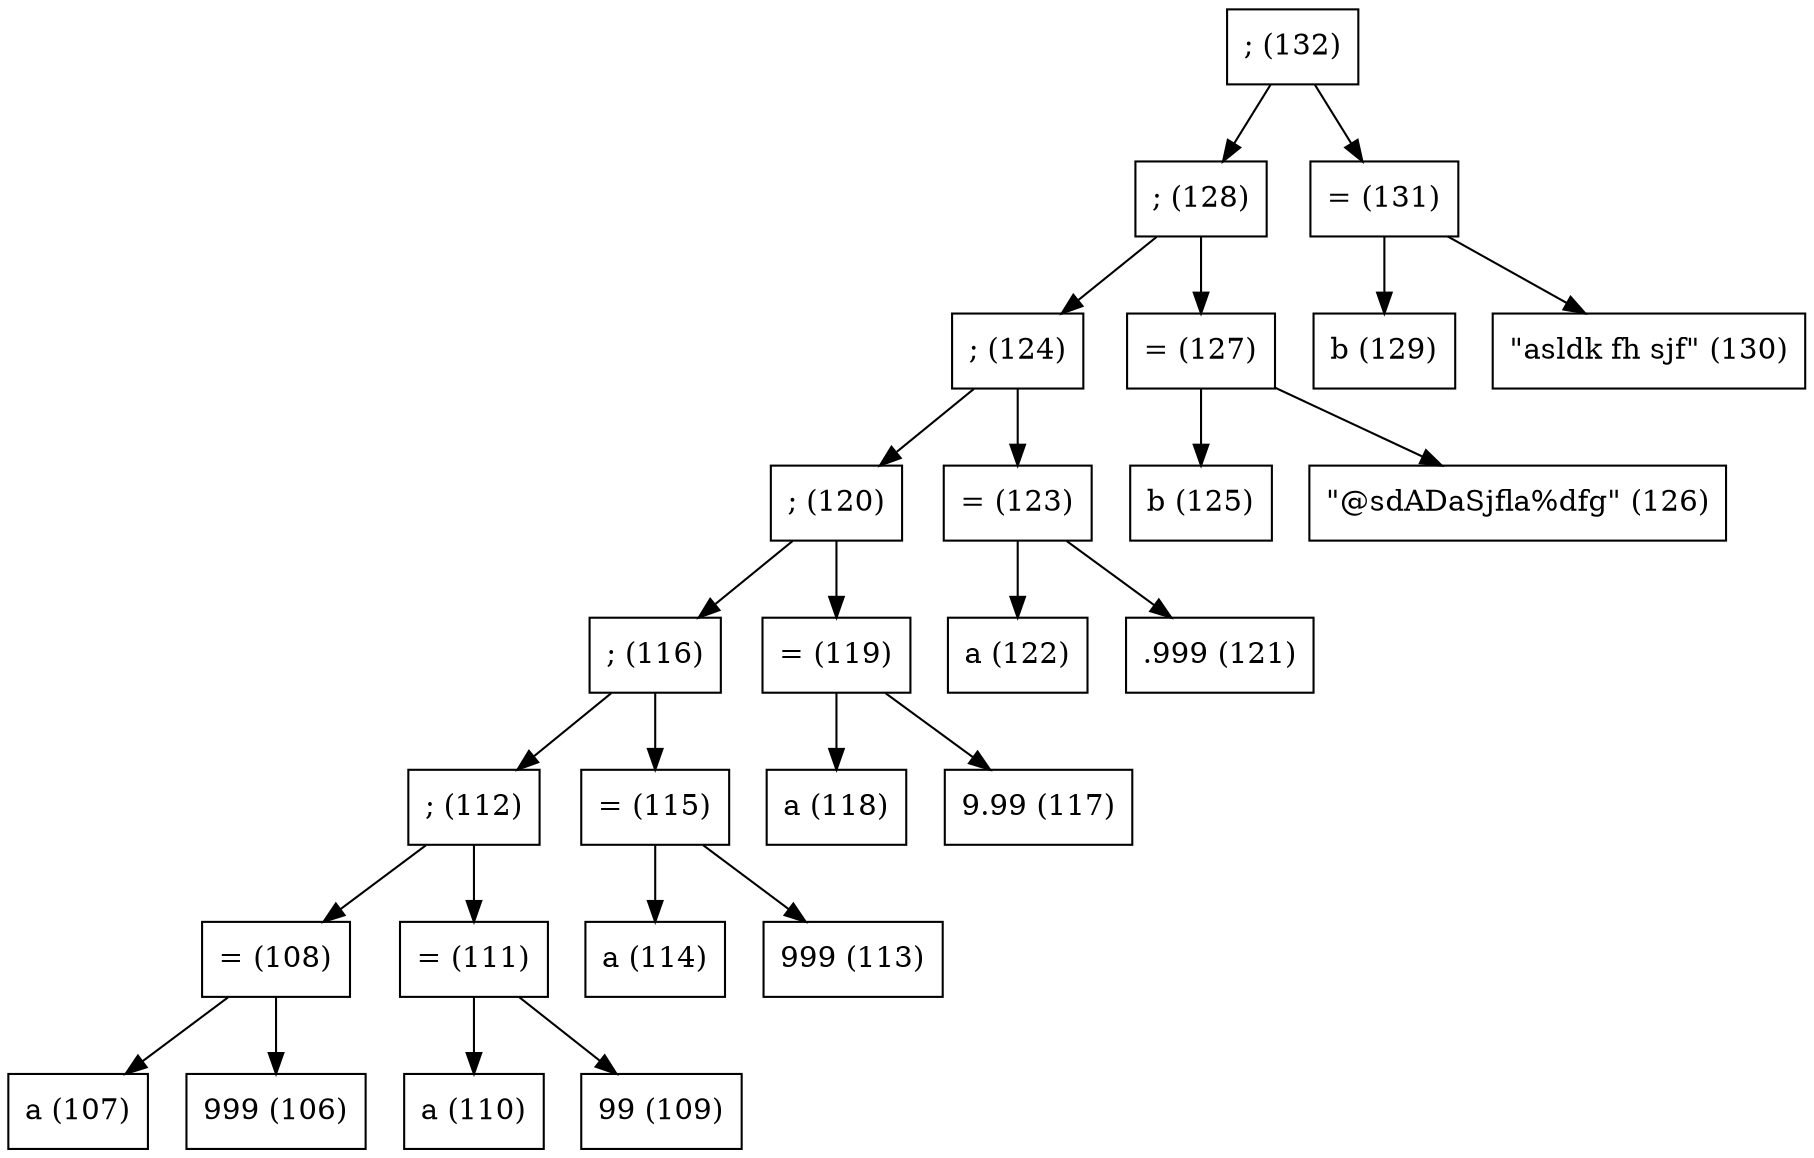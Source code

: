 digraph AST {
    node [shape=record];
    n132 [label="; (132)"];
    n132 -> n128;
    n128 [label="; (128)"];
    n128 -> n124;
    n124 [label="; (124)"];
    n124 -> n120;
    n120 [label="; (120)"];
    n120 -> n116;
    n116 [label="; (116)"];
    n116 -> n112;
    n112 [label="; (112)"];
    n112 -> n108;
    n108 [label="= (108)"];
    n108 -> n107;
    n107 [label="a (107)"];
    n108 -> n106;
    n106 [label="999 (106)"];
    n112 -> n111;
    n111 [label="= (111)"];
    n111 -> n110;
    n110 [label="a (110)"];
    n111 -> n109;
    n109 [label="99 (109)"];
    n116 -> n115;
    n115 [label="= (115)"];
    n115 -> n114;
    n114 [label="a (114)"];
    n115 -> n113;
    n113 [label="999 (113)"];
    n120 -> n119;
    n119 [label="= (119)"];
    n119 -> n118;
    n118 [label="a (118)"];
    n119 -> n117;
    n117 [label="9.99 (117)"];
    n124 -> n123;
    n123 [label="= (123)"];
    n123 -> n122;
    n122 [label="a (122)"];
    n123 -> n121;
    n121 [label=".999 (121)"];
    n128 -> n127;
    n127 [label="= (127)"];
    n127 -> n125;
    n125 [label="b (125)"];
    n127 -> n126;
    n126 [label="\"@sdADaSjfla%dfg\" (126)"];
    n132 -> n131;
    n131 [label="= (131)"];
    n131 -> n129;
    n129 [label="b (129)"];
    n131 -> n130;
    n130 [label="\"asldk  fh sjf\" (130)"];
}
